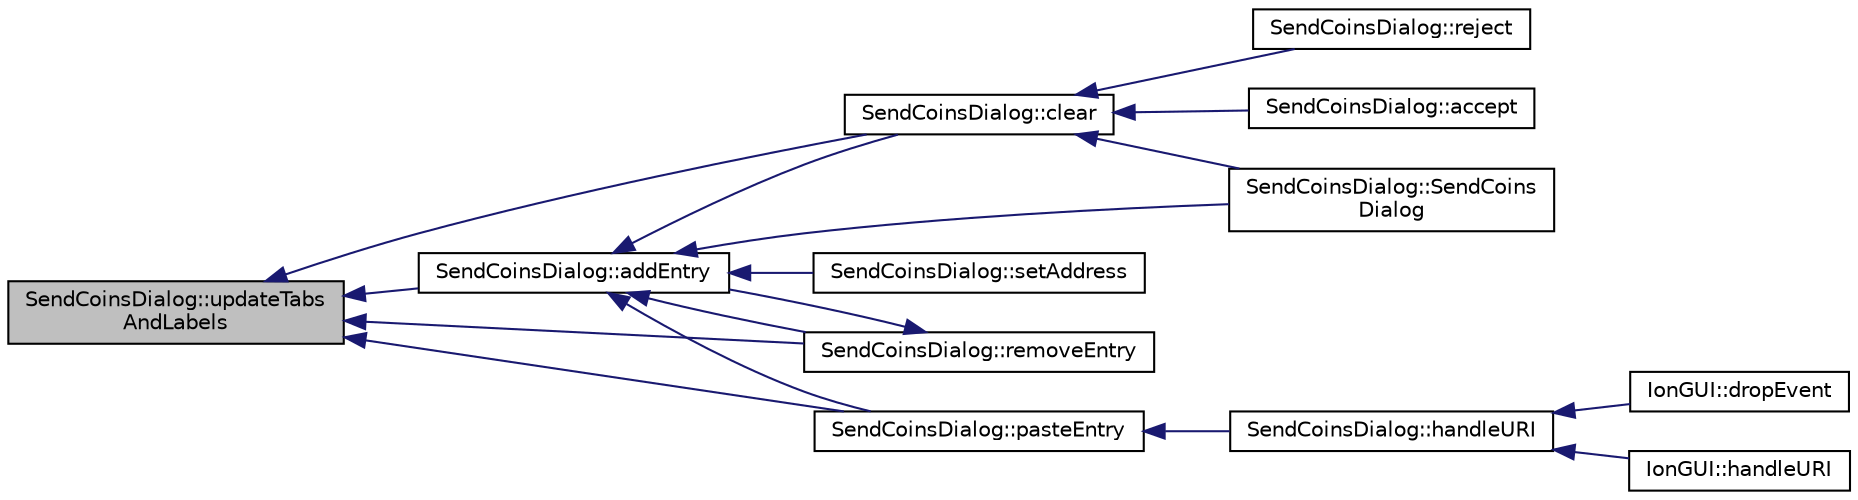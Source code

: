 digraph "SendCoinsDialog::updateTabsAndLabels"
{
  edge [fontname="Helvetica",fontsize="10",labelfontname="Helvetica",labelfontsize="10"];
  node [fontname="Helvetica",fontsize="10",shape=record];
  rankdir="LR";
  Node893 [label="SendCoinsDialog::updateTabs\lAndLabels",height=0.2,width=0.4,color="black", fillcolor="grey75", style="filled", fontcolor="black"];
  Node893 -> Node894 [dir="back",color="midnightblue",fontsize="10",style="solid",fontname="Helvetica"];
  Node894 [label="SendCoinsDialog::clear",height=0.2,width=0.4,color="black", fillcolor="white", style="filled",URL="$d6/de6/class_send_coins_dialog.html#a127bddff45f49ff5e6e263efe218ae26"];
  Node894 -> Node895 [dir="back",color="midnightblue",fontsize="10",style="solid",fontname="Helvetica"];
  Node895 [label="SendCoinsDialog::SendCoins\lDialog",height=0.2,width=0.4,color="black", fillcolor="white", style="filled",URL="$d6/de6/class_send_coins_dialog.html#a0df5bc29d1df68eda44826651afc595f"];
  Node894 -> Node896 [dir="back",color="midnightblue",fontsize="10",style="solid",fontname="Helvetica"];
  Node896 [label="SendCoinsDialog::reject",height=0.2,width=0.4,color="black", fillcolor="white", style="filled",URL="$d6/de6/class_send_coins_dialog.html#a4879553d77d29f522ac92ac04580f4ad"];
  Node894 -> Node897 [dir="back",color="midnightblue",fontsize="10",style="solid",fontname="Helvetica"];
  Node897 [label="SendCoinsDialog::accept",height=0.2,width=0.4,color="black", fillcolor="white", style="filled",URL="$d6/de6/class_send_coins_dialog.html#af2185c3d29e43d37c30669f0def46060"];
  Node893 -> Node898 [dir="back",color="midnightblue",fontsize="10",style="solid",fontname="Helvetica"];
  Node898 [label="SendCoinsDialog::addEntry",height=0.2,width=0.4,color="black", fillcolor="white", style="filled",URL="$d6/de6/class_send_coins_dialog.html#a3d680a76b967641115c6ff2fa83fb62a"];
  Node898 -> Node895 [dir="back",color="midnightblue",fontsize="10",style="solid",fontname="Helvetica"];
  Node898 -> Node894 [dir="back",color="midnightblue",fontsize="10",style="solid",fontname="Helvetica"];
  Node898 -> Node899 [dir="back",color="midnightblue",fontsize="10",style="solid",fontname="Helvetica"];
  Node899 [label="SendCoinsDialog::removeEntry",height=0.2,width=0.4,color="black", fillcolor="white", style="filled",URL="$d6/de6/class_send_coins_dialog.html#aabd82a79bd2358493f36425f1d62136b"];
  Node899 -> Node898 [dir="back",color="midnightblue",fontsize="10",style="solid",fontname="Helvetica"];
  Node898 -> Node900 [dir="back",color="midnightblue",fontsize="10",style="solid",fontname="Helvetica"];
  Node900 [label="SendCoinsDialog::setAddress",height=0.2,width=0.4,color="black", fillcolor="white", style="filled",URL="$d6/de6/class_send_coins_dialog.html#a920b2dbf121ca3cfac2adc56e96295f8"];
  Node898 -> Node901 [dir="back",color="midnightblue",fontsize="10",style="solid",fontname="Helvetica"];
  Node901 [label="SendCoinsDialog::pasteEntry",height=0.2,width=0.4,color="black", fillcolor="white", style="filled",URL="$d6/de6/class_send_coins_dialog.html#a4440d15ced5d217baaad33a17d56b409"];
  Node901 -> Node902 [dir="back",color="midnightblue",fontsize="10",style="solid",fontname="Helvetica"];
  Node902 [label="SendCoinsDialog::handleURI",height=0.2,width=0.4,color="black", fillcolor="white", style="filled",URL="$d6/de6/class_send_coins_dialog.html#a0b55c56582d3352734eb01e8a6f404c1"];
  Node902 -> Node903 [dir="back",color="midnightblue",fontsize="10",style="solid",fontname="Helvetica"];
  Node903 [label="IonGUI::dropEvent",height=0.2,width=0.4,color="black", fillcolor="white", style="filled",URL="$dc/d0b/class_ion_g_u_i.html#a42edcabd719877fa223bfc4ce1004950"];
  Node902 -> Node904 [dir="back",color="midnightblue",fontsize="10",style="solid",fontname="Helvetica"];
  Node904 [label="IonGUI::handleURI",height=0.2,width=0.4,color="black", fillcolor="white", style="filled",URL="$dc/d0b/class_ion_g_u_i.html#a96c92e010ff8af010b4053c09128a273"];
  Node893 -> Node899 [dir="back",color="midnightblue",fontsize="10",style="solid",fontname="Helvetica"];
  Node893 -> Node901 [dir="back",color="midnightblue",fontsize="10",style="solid",fontname="Helvetica"];
}
